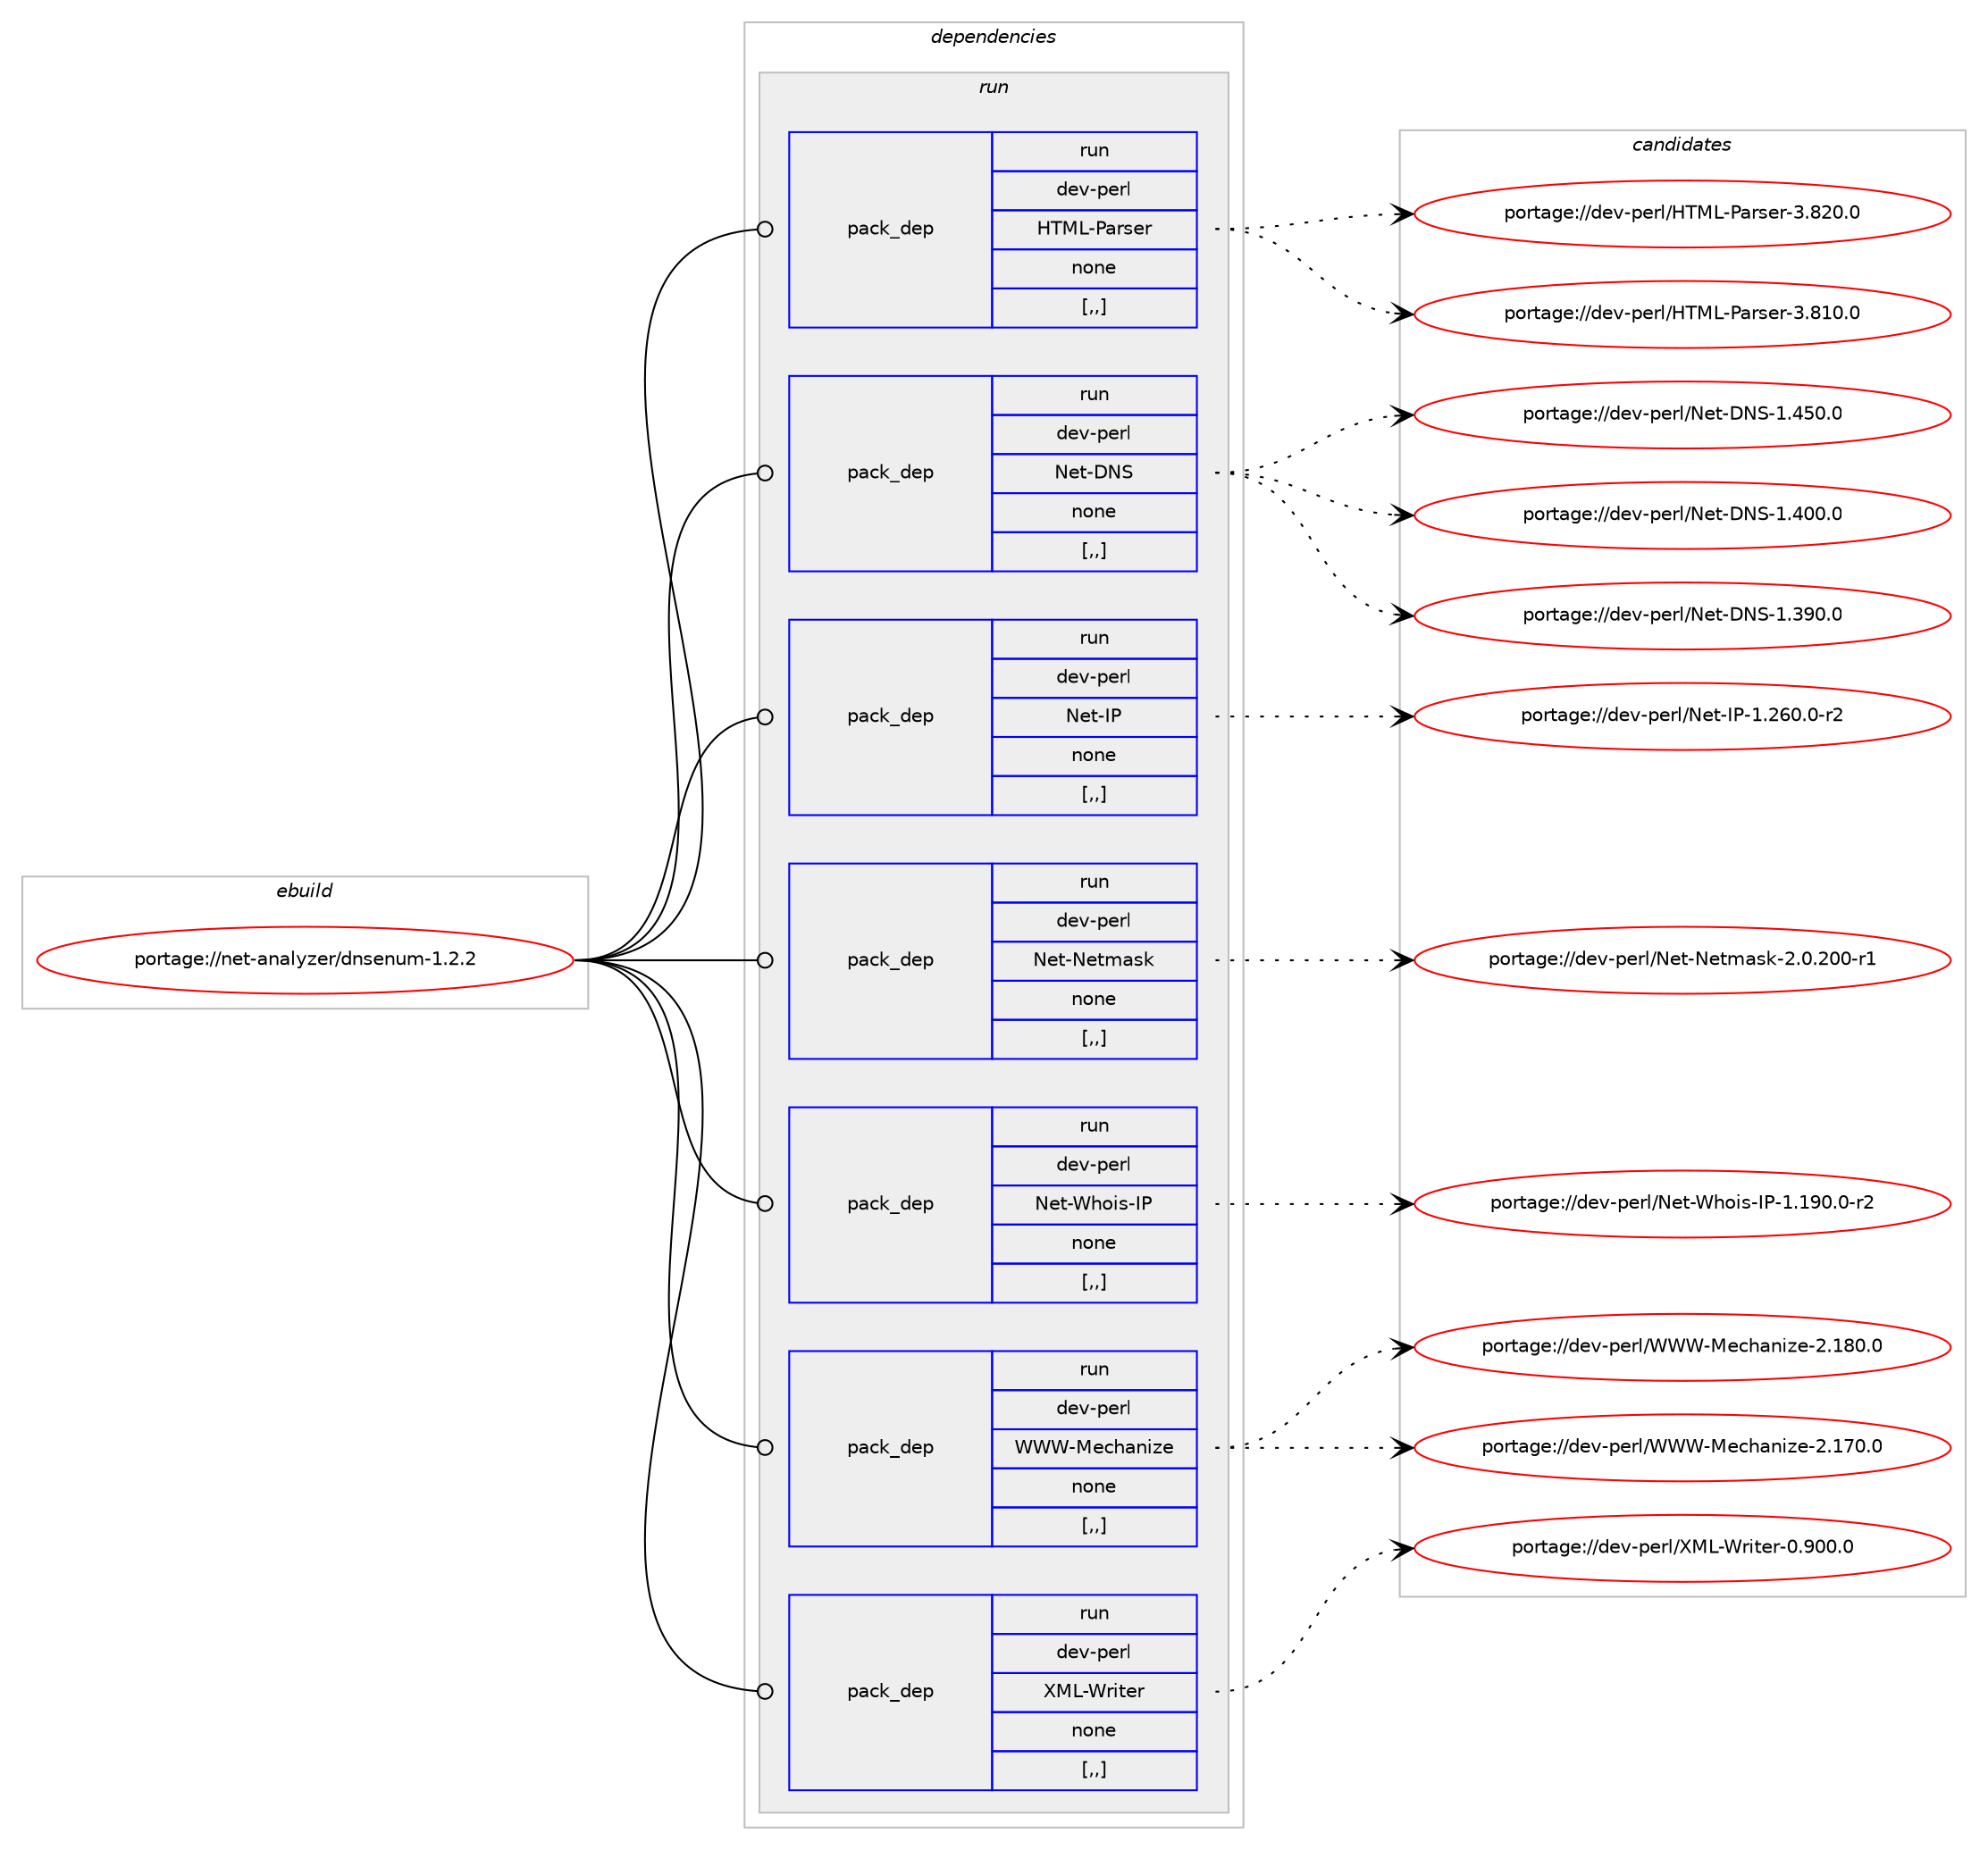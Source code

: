 digraph prolog {

# *************
# Graph options
# *************

newrank=true;
concentrate=true;
compound=true;
graph [rankdir=LR,fontname=Helvetica,fontsize=10,ranksep=1.5];#, ranksep=2.5, nodesep=0.2];
edge  [arrowhead=vee];
node  [fontname=Helvetica,fontsize=10];

# **********
# The ebuild
# **********

subgraph cluster_leftcol {
color=gray;
label=<<i>ebuild</i>>;
id [label="portage://net-analyzer/dnsenum-1.2.2", color=red, width=4, href="../net-analyzer/dnsenum-1.2.2.svg"];
}

# ****************
# The dependencies
# ****************

subgraph cluster_midcol {
color=gray;
label=<<i>dependencies</i>>;
subgraph cluster_compile {
fillcolor="#eeeeee";
style=filled;
label=<<i>compile</i>>;
}
subgraph cluster_compileandrun {
fillcolor="#eeeeee";
style=filled;
label=<<i>compile and run</i>>;
}
subgraph cluster_run {
fillcolor="#eeeeee";
style=filled;
label=<<i>run</i>>;
subgraph pack621194 {
dependency848440 [label=<<TABLE BORDER="0" CELLBORDER="1" CELLSPACING="0" CELLPADDING="4" WIDTH="220"><TR><TD ROWSPAN="6" CELLPADDING="30">pack_dep</TD></TR><TR><TD WIDTH="110">run</TD></TR><TR><TD>dev-perl</TD></TR><TR><TD>HTML-Parser</TD></TR><TR><TD>none</TD></TR><TR><TD>[,,]</TD></TR></TABLE>>, shape=none, color=blue];
}
id:e -> dependency848440:w [weight=20,style="solid",arrowhead="odot"];
subgraph pack621195 {
dependency848441 [label=<<TABLE BORDER="0" CELLBORDER="1" CELLSPACING="0" CELLPADDING="4" WIDTH="220"><TR><TD ROWSPAN="6" CELLPADDING="30">pack_dep</TD></TR><TR><TD WIDTH="110">run</TD></TR><TR><TD>dev-perl</TD></TR><TR><TD>Net-DNS</TD></TR><TR><TD>none</TD></TR><TR><TD>[,,]</TD></TR></TABLE>>, shape=none, color=blue];
}
id:e -> dependency848441:w [weight=20,style="solid",arrowhead="odot"];
subgraph pack621196 {
dependency848442 [label=<<TABLE BORDER="0" CELLBORDER="1" CELLSPACING="0" CELLPADDING="4" WIDTH="220"><TR><TD ROWSPAN="6" CELLPADDING="30">pack_dep</TD></TR><TR><TD WIDTH="110">run</TD></TR><TR><TD>dev-perl</TD></TR><TR><TD>Net-IP</TD></TR><TR><TD>none</TD></TR><TR><TD>[,,]</TD></TR></TABLE>>, shape=none, color=blue];
}
id:e -> dependency848442:w [weight=20,style="solid",arrowhead="odot"];
subgraph pack621197 {
dependency848443 [label=<<TABLE BORDER="0" CELLBORDER="1" CELLSPACING="0" CELLPADDING="4" WIDTH="220"><TR><TD ROWSPAN="6" CELLPADDING="30">pack_dep</TD></TR><TR><TD WIDTH="110">run</TD></TR><TR><TD>dev-perl</TD></TR><TR><TD>Net-Netmask</TD></TR><TR><TD>none</TD></TR><TR><TD>[,,]</TD></TR></TABLE>>, shape=none, color=blue];
}
id:e -> dependency848443:w [weight=20,style="solid",arrowhead="odot"];
subgraph pack621198 {
dependency848444 [label=<<TABLE BORDER="0" CELLBORDER="1" CELLSPACING="0" CELLPADDING="4" WIDTH="220"><TR><TD ROWSPAN="6" CELLPADDING="30">pack_dep</TD></TR><TR><TD WIDTH="110">run</TD></TR><TR><TD>dev-perl</TD></TR><TR><TD>Net-Whois-IP</TD></TR><TR><TD>none</TD></TR><TR><TD>[,,]</TD></TR></TABLE>>, shape=none, color=blue];
}
id:e -> dependency848444:w [weight=20,style="solid",arrowhead="odot"];
subgraph pack621199 {
dependency848445 [label=<<TABLE BORDER="0" CELLBORDER="1" CELLSPACING="0" CELLPADDING="4" WIDTH="220"><TR><TD ROWSPAN="6" CELLPADDING="30">pack_dep</TD></TR><TR><TD WIDTH="110">run</TD></TR><TR><TD>dev-perl</TD></TR><TR><TD>WWW-Mechanize</TD></TR><TR><TD>none</TD></TR><TR><TD>[,,]</TD></TR></TABLE>>, shape=none, color=blue];
}
id:e -> dependency848445:w [weight=20,style="solid",arrowhead="odot"];
subgraph pack621200 {
dependency848446 [label=<<TABLE BORDER="0" CELLBORDER="1" CELLSPACING="0" CELLPADDING="4" WIDTH="220"><TR><TD ROWSPAN="6" CELLPADDING="30">pack_dep</TD></TR><TR><TD WIDTH="110">run</TD></TR><TR><TD>dev-perl</TD></TR><TR><TD>XML-Writer</TD></TR><TR><TD>none</TD></TR><TR><TD>[,,]</TD></TR></TABLE>>, shape=none, color=blue];
}
id:e -> dependency848446:w [weight=20,style="solid",arrowhead="odot"];
}
}

# **************
# The candidates
# **************

subgraph cluster_choices {
rank=same;
color=gray;
label=<<i>candidates</i>>;

subgraph choice621194 {
color=black;
nodesep=1;
choice1001011184511210111410847728477764580971141151011144551465650484648 [label="portage://dev-perl/HTML-Parser-3.820.0", color=red, width=4,href="../dev-perl/HTML-Parser-3.820.0.svg"];
choice1001011184511210111410847728477764580971141151011144551465649484648 [label="portage://dev-perl/HTML-Parser-3.810.0", color=red, width=4,href="../dev-perl/HTML-Parser-3.810.0.svg"];
dependency848440:e -> choice1001011184511210111410847728477764580971141151011144551465650484648:w [style=dotted,weight="100"];
dependency848440:e -> choice1001011184511210111410847728477764580971141151011144551465649484648:w [style=dotted,weight="100"];
}
subgraph choice621195 {
color=black;
nodesep=1;
choice100101118451121011141084778101116456878834549465253484648 [label="portage://dev-perl/Net-DNS-1.450.0", color=red, width=4,href="../dev-perl/Net-DNS-1.450.0.svg"];
choice100101118451121011141084778101116456878834549465248484648 [label="portage://dev-perl/Net-DNS-1.400.0", color=red, width=4,href="../dev-perl/Net-DNS-1.400.0.svg"];
choice100101118451121011141084778101116456878834549465157484648 [label="portage://dev-perl/Net-DNS-1.390.0", color=red, width=4,href="../dev-perl/Net-DNS-1.390.0.svg"];
dependency848441:e -> choice100101118451121011141084778101116456878834549465253484648:w [style=dotted,weight="100"];
dependency848441:e -> choice100101118451121011141084778101116456878834549465248484648:w [style=dotted,weight="100"];
dependency848441:e -> choice100101118451121011141084778101116456878834549465157484648:w [style=dotted,weight="100"];
}
subgraph choice621196 {
color=black;
nodesep=1;
choice10010111845112101114108477810111645738045494650544846484511450 [label="portage://dev-perl/Net-IP-1.260.0-r2", color=red, width=4,href="../dev-perl/Net-IP-1.260.0-r2.svg"];
dependency848442:e -> choice10010111845112101114108477810111645738045494650544846484511450:w [style=dotted,weight="100"];
}
subgraph choice621197 {
color=black;
nodesep=1;
choice10010111845112101114108477810111645781011161099711510745504648465048484511449 [label="portage://dev-perl/Net-Netmask-2.0.200-r1", color=red, width=4,href="../dev-perl/Net-Netmask-2.0.200-r1.svg"];
dependency848443:e -> choice10010111845112101114108477810111645781011161099711510745504648465048484511449:w [style=dotted,weight="100"];
}
subgraph choice621198 {
color=black;
nodesep=1;
choice100101118451121011141084778101116458710411110511545738045494649574846484511450 [label="portage://dev-perl/Net-Whois-IP-1.190.0-r2", color=red, width=4,href="../dev-perl/Net-Whois-IP-1.190.0-r2.svg"];
dependency848444:e -> choice100101118451121011141084778101116458710411110511545738045494649574846484511450:w [style=dotted,weight="100"];
}
subgraph choice621199 {
color=black;
nodesep=1;
choice1001011184511210111410847878787457710199104971101051221014550464956484648 [label="portage://dev-perl/WWW-Mechanize-2.180.0", color=red, width=4,href="../dev-perl/WWW-Mechanize-2.180.0.svg"];
choice1001011184511210111410847878787457710199104971101051221014550464955484648 [label="portage://dev-perl/WWW-Mechanize-2.170.0", color=red, width=4,href="../dev-perl/WWW-Mechanize-2.170.0.svg"];
dependency848445:e -> choice1001011184511210111410847878787457710199104971101051221014550464956484648:w [style=dotted,weight="100"];
dependency848445:e -> choice1001011184511210111410847878787457710199104971101051221014550464955484648:w [style=dotted,weight="100"];
}
subgraph choice621200 {
color=black;
nodesep=1;
choice100101118451121011141084788777645871141051161011144548465748484648 [label="portage://dev-perl/XML-Writer-0.900.0", color=red, width=4,href="../dev-perl/XML-Writer-0.900.0.svg"];
dependency848446:e -> choice100101118451121011141084788777645871141051161011144548465748484648:w [style=dotted,weight="100"];
}
}

}
